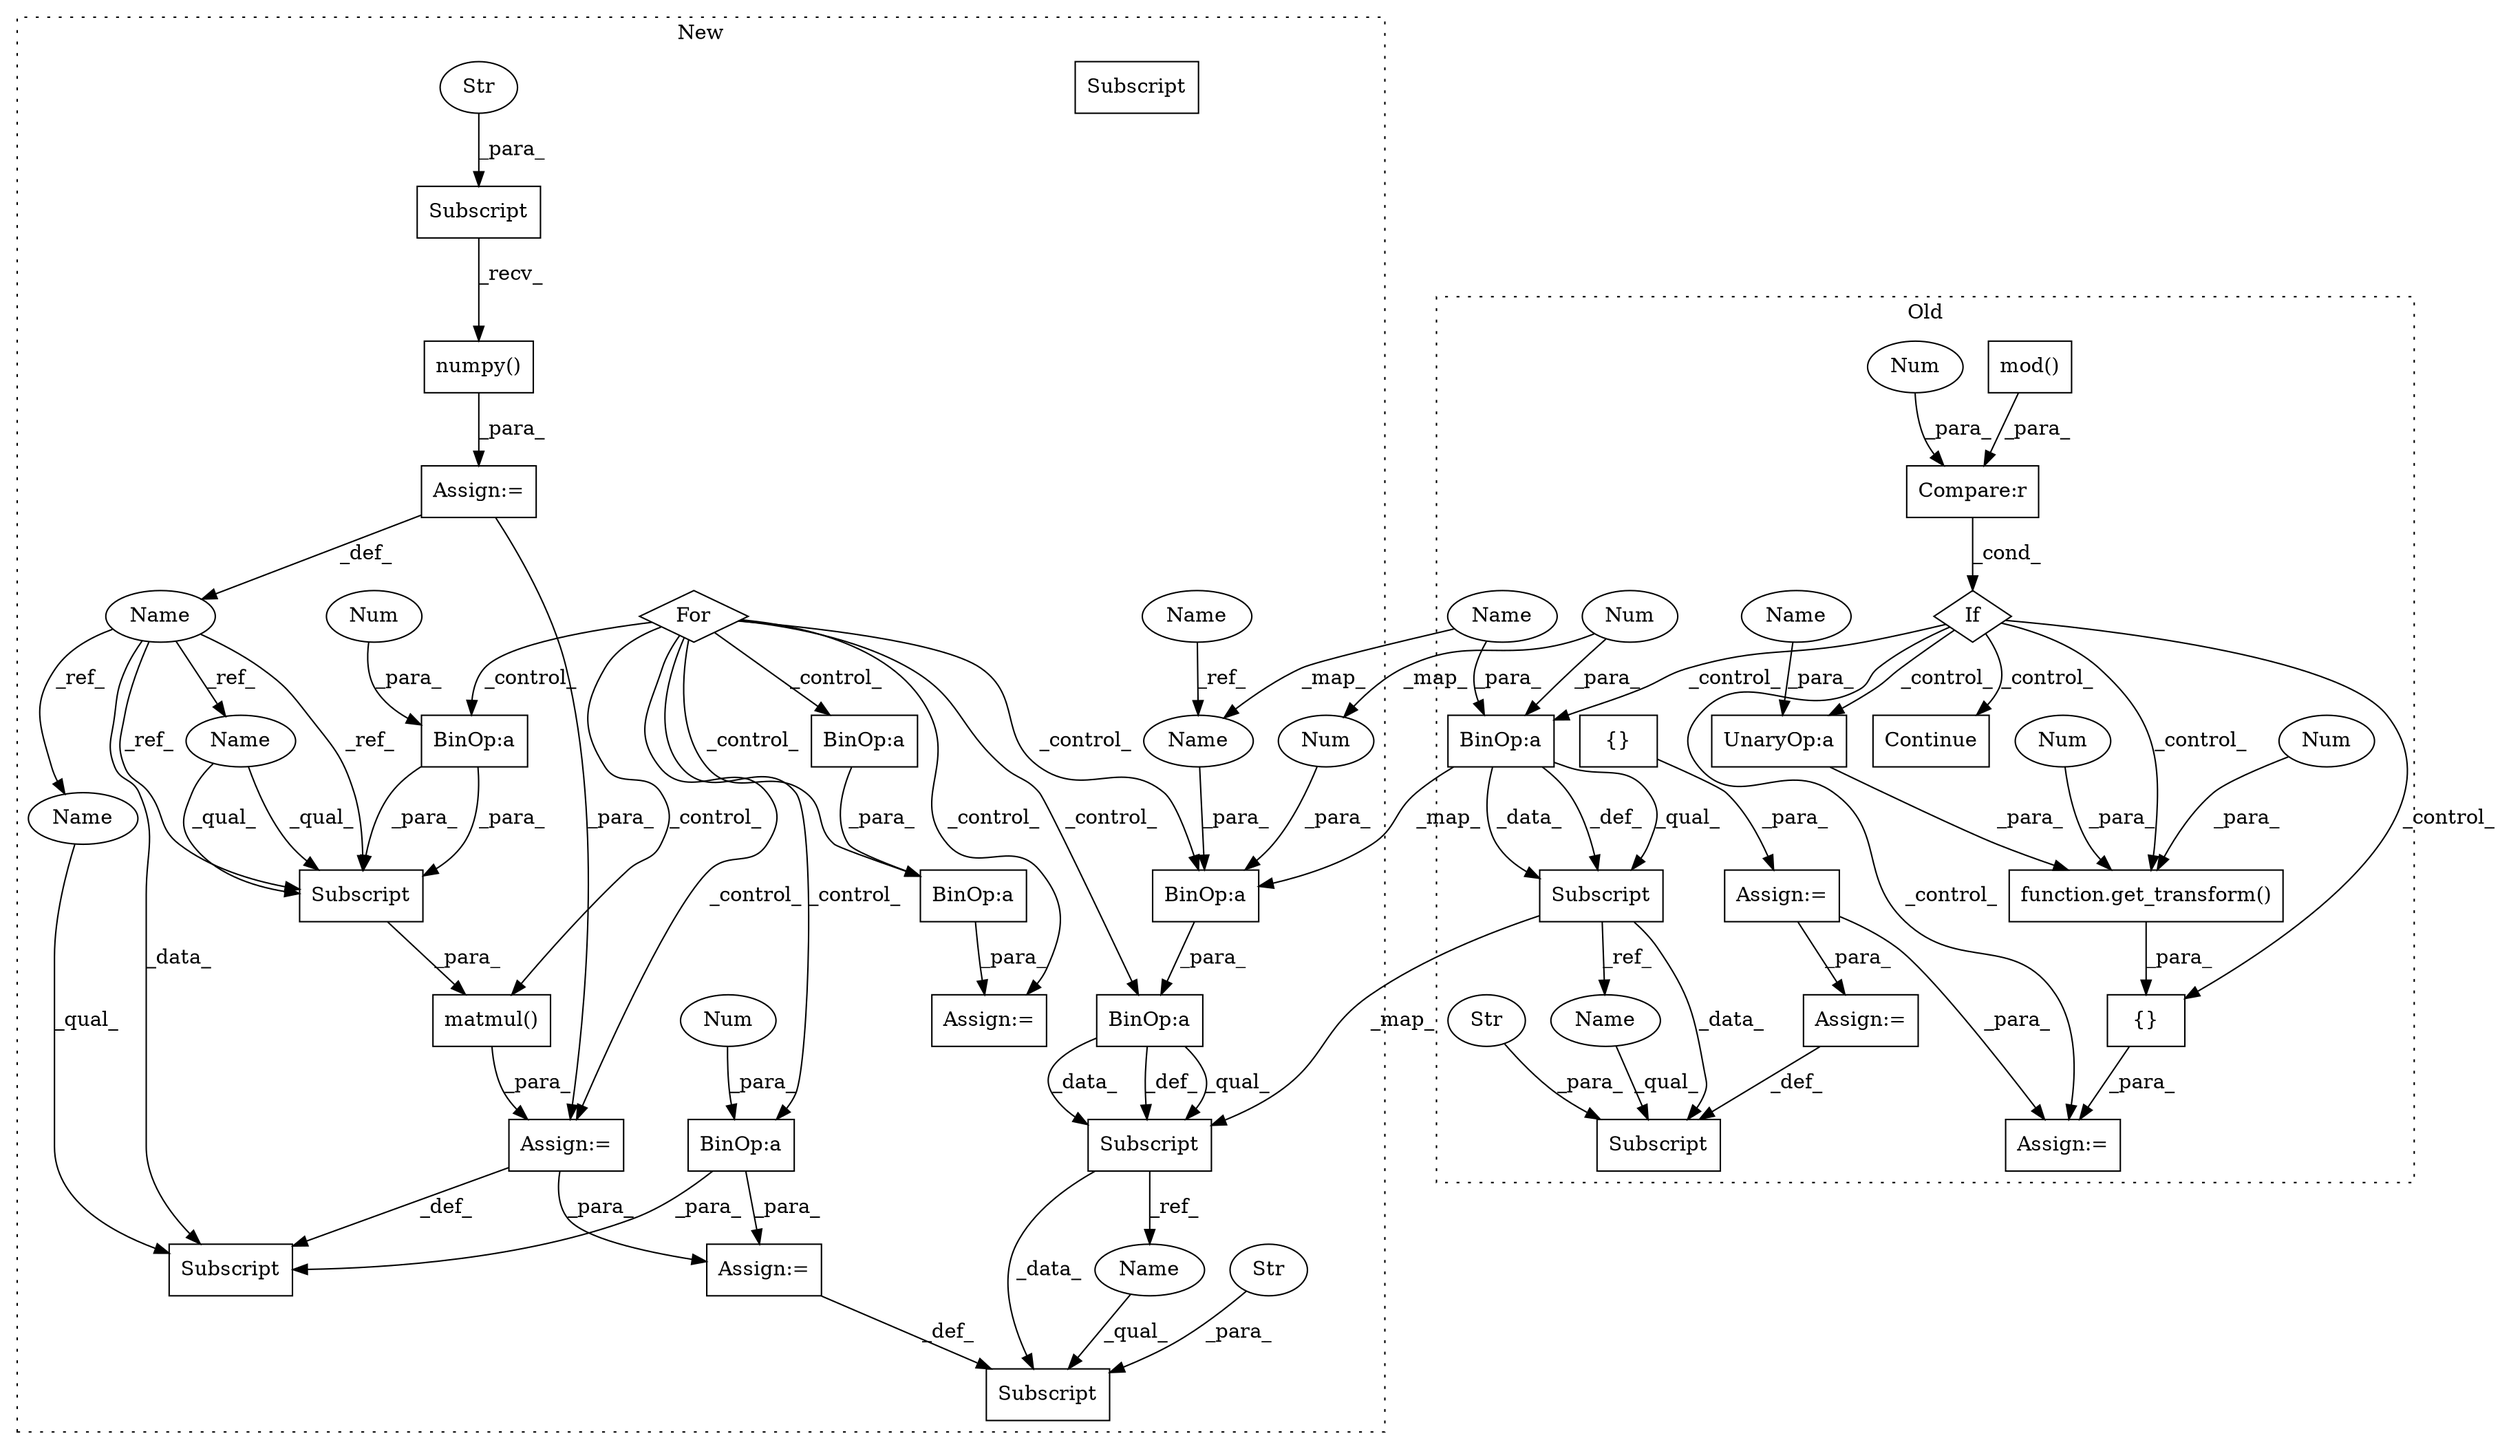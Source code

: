 digraph G {
subgraph cluster0 {
1 [label="Subscript" a="63" s="1307,0" l="14,0" shape="box"];
5 [label="Str" a="66" s="1313" l="7" shape="ellipse"];
11 [label="Subscript" a="63" s="1158,0" l="13,0" shape="box"];
16 [label="{}" a="59" s="474,474" l="2,1" shape="box"];
22 [label="BinOp:a" a="82" s="741" l="3" shape="box"];
23 [label="Num" a="76" s="744" l="3" shape="ellipse"];
27 [label="If" a="96" s="508" l="3" shape="diamond"];
28 [label="UnaryOp:a" a="61" s="995" l="4" shape="box"];
30 [label="{}" a="59" s="957,1001" l="1,0" shape="box"];
33 [label="mod()" a="75" s="511,542" l="7,1" shape="box"];
34 [label="Compare:r" a="40" s="511" l="37" shape="box"];
35 [label="Num" a="76" s="547" l="1" shape="ellipse"];
36 [label="Continue" a="43" s="562" l="8" shape="box"];
37 [label="function.get_transform()" a="75" s="975,999" l="14,1" shape="box"];
38 [label="Num" a="76" s="992" l="1" shape="ellipse"];
39 [label="Num" a="76" s="989" l="1" shape="ellipse"];
40 [label="Assign:=" a="68" s="1321" l="3" shape="box"];
41 [label="Assign:=" a="68" s="953" l="4" shape="box"];
42 [label="Assign:=" a="68" s="471" l="3" shape="box"];
47 [label="Name" a="87" s="996" l="3" shape="ellipse"];
48 [label="Name" a="87" s="738" l="3" shape="ellipse"];
49 [label="Name" a="87" s="1307" l="5" shape="ellipse"];
label = "Old";
style="dotted";
}
subgraph cluster1 {
2 [label="matmul()" a="75" s="949,973" l="10,1" shape="box"];
3 [label="Assign:=" a="68" s="946" l="3" shape="box"];
4 [label="Assign:=" a="68" s="1139" l="3" shape="box"];
6 [label="BinOp:a" a="82" s="941" l="3" shape="box"];
7 [label="Num" a="76" s="944" l="1" shape="ellipse"];
8 [label="For" a="107" s="388,414" l="4,10" shape="diamond"];
9 [label="BinOp:a" a="82" s="712" l="9" shape="box"];
10 [label="Subscript" a="63" s="1022,0" l="13,0" shape="box"];
12 [label="BinOp:a" a="82" s="566" l="3" shape="box"];
13 [label="BinOp:a" a="82" s="968" l="3" shape="box"];
14 [label="BinOp:a" a="82" s="562" l="3" shape="box"];
15 [label="Subscript" a="63" s="1126,0" l="13,0" shape="box"];
17 [label="Str" a="66" s="1132" l="6" shape="ellipse"];
18 [label="Subscript" a="63" s="962,0" l="11,0" shape="box"];
19 [label="Num" a="76" s="971" l="1" shape="ellipse"];
20 [label="Subscript" a="63" s="935,0" l="11,0" shape="box"];
21 [label="BinOp:a" a="82" s="712" l="3" shape="box"];
24 [label="Num" a="76" s="715" l="3" shape="ellipse"];
25 [label="Name" a="87" s="327" l="4" shape="ellipse"];
26 [label="numpy()" a="75" s="334" l="21" shape="box"];
29 [label="Name" a="87" s="424" l="3" shape="ellipse"];
31 [label="Subscript" a="63" s="334,0" l="13,0" shape="box"];
32 [label="Str" a="66" s="340" l="6" shape="ellipse"];
43 [label="Assign:=" a="68" s="331" l="3" shape="box"];
44 [label="Assign:=" a="68" s="558" l="3" shape="box"];
45 [label="Name" a="87" s="1126" l="5" shape="ellipse"];
46 [label="Name" a="87" s="709" l="3" shape="ellipse"];
50 [label="Subscript" a="63" s="962,0" l="11,0" shape="box"];
51 [label="Name" a="87" s="962" l="4" shape="ellipse"];
52 [label="Name" a="87" s="935" l="4" shape="ellipse"];
label = "New";
style="dotted";
}
2 -> 3 [label="_para_"];
3 -> 4 [label="_para_"];
3 -> 20 [label="_def_"];
4 -> 15 [label="_def_"];
5 -> 1 [label="_para_"];
6 -> 20 [label="_para_"];
6 -> 4 [label="_para_"];
7 -> 6 [label="_para_"];
8 -> 9 [label="_control_"];
8 -> 44 [label="_control_"];
8 -> 3 [label="_control_"];
8 -> 12 [label="_control_"];
8 -> 14 [label="_control_"];
8 -> 13 [label="_control_"];
8 -> 21 [label="_control_"];
8 -> 6 [label="_control_"];
8 -> 2 [label="_control_"];
9 -> 10 [label="_qual_"];
9 -> 10 [label="_data_"];
9 -> 10 [label="_def_"];
10 -> 45 [label="_ref_"];
10 -> 15 [label="_data_"];
11 -> 1 [label="_data_"];
11 -> 10 [label="_map_"];
11 -> 49 [label="_ref_"];
12 -> 14 [label="_para_"];
13 -> 50 [label="_para_"];
13 -> 50 [label="_para_"];
14 -> 44 [label="_para_"];
16 -> 42 [label="_para_"];
17 -> 15 [label="_para_"];
19 -> 13 [label="_para_"];
21 -> 9 [label="_para_"];
22 -> 21 [label="_map_"];
22 -> 11 [label="_def_"];
22 -> 11 [label="_qual_"];
22 -> 11 [label="_data_"];
23 -> 22 [label="_para_"];
23 -> 24 [label="_map_"];
24 -> 21 [label="_para_"];
25 -> 52 [label="_ref_"];
25 -> 20 [label="_data_"];
25 -> 50 [label="_ref_"];
25 -> 51 [label="_ref_"];
25 -> 50 [label="_ref_"];
26 -> 43 [label="_para_"];
27 -> 36 [label="_control_"];
27 -> 37 [label="_control_"];
27 -> 41 [label="_control_"];
27 -> 28 [label="_control_"];
27 -> 30 [label="_control_"];
27 -> 22 [label="_control_"];
28 -> 37 [label="_para_"];
29 -> 46 [label="_ref_"];
30 -> 41 [label="_para_"];
31 -> 26 [label="_recv_"];
32 -> 31 [label="_para_"];
33 -> 34 [label="_para_"];
34 -> 27 [label="_cond_"];
35 -> 34 [label="_para_"];
37 -> 30 [label="_para_"];
38 -> 37 [label="_para_"];
39 -> 37 [label="_para_"];
40 -> 1 [label="_def_"];
42 -> 40 [label="_para_"];
42 -> 41 [label="_para_"];
43 -> 3 [label="_para_"];
43 -> 25 [label="_def_"];
45 -> 15 [label="_qual_"];
46 -> 21 [label="_para_"];
47 -> 28 [label="_para_"];
48 -> 46 [label="_map_"];
48 -> 22 [label="_para_"];
49 -> 1 [label="_qual_"];
50 -> 2 [label="_para_"];
51 -> 50 [label="_qual_"];
51 -> 50 [label="_qual_"];
52 -> 20 [label="_qual_"];
}